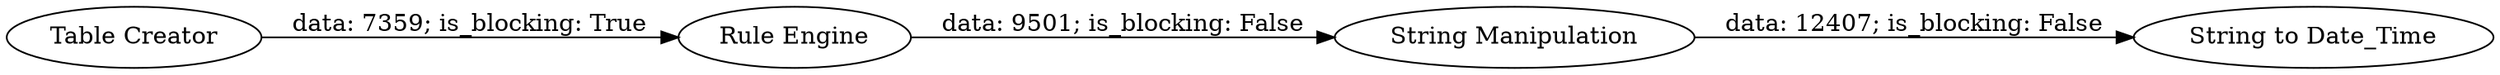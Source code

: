 digraph {
	"2860006336939618618_1" [label="Table Creator"]
	"2860006336939618618_4" [label="String to Date_Time"]
	"2860006336939618618_3" [label="String Manipulation"]
	"2860006336939618618_2" [label="Rule Engine"]
	"2860006336939618618_3" -> "2860006336939618618_4" [label="data: 12407; is_blocking: False"]
	"2860006336939618618_1" -> "2860006336939618618_2" [label="data: 7359; is_blocking: True"]
	"2860006336939618618_2" -> "2860006336939618618_3" [label="data: 9501; is_blocking: False"]
	rankdir=LR
}
